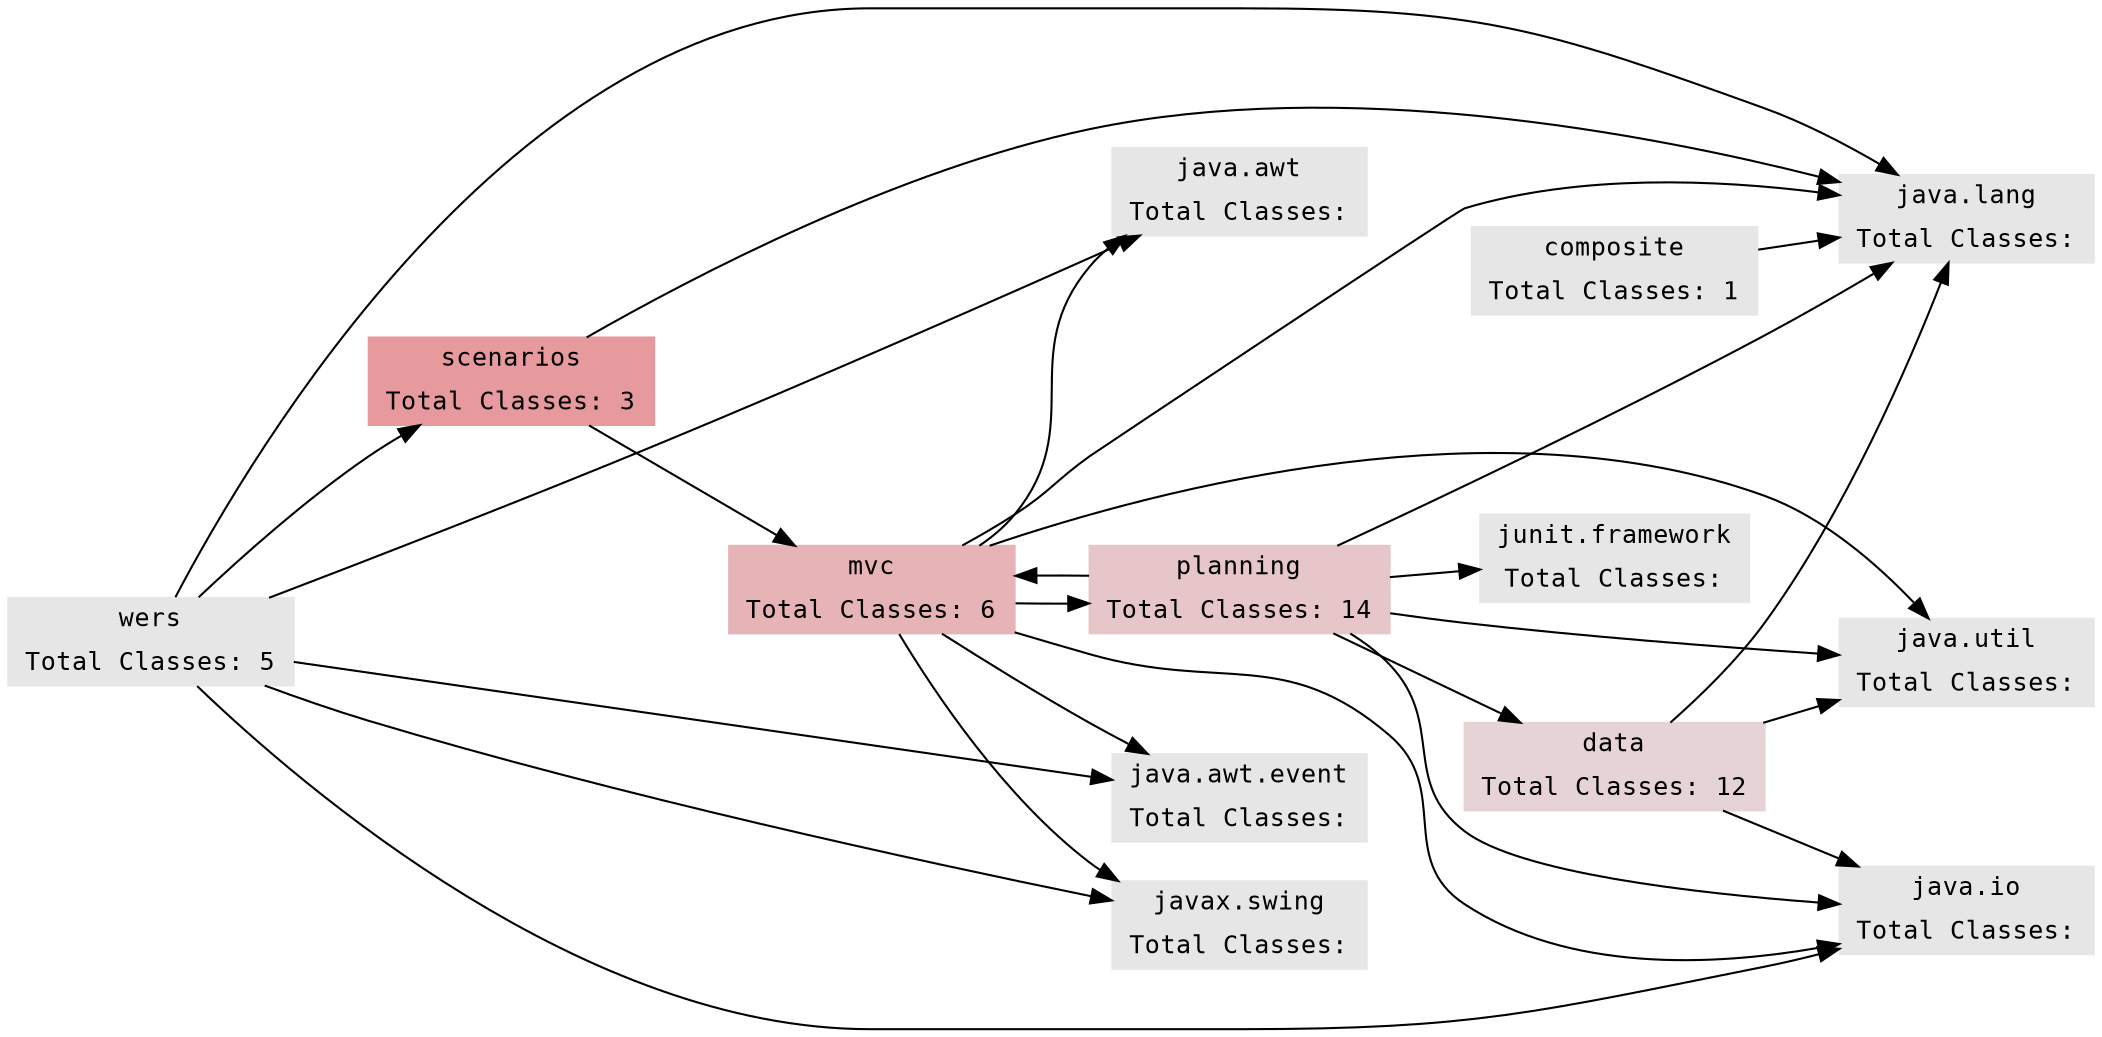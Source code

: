 
digraph g {
        graph [
	    rankdir = "LR"
	];
	node [
	    fontsize = "12"
	    fontname = "Courier"
	    shape = "ellipse"
	];
	edge[];
	"composite" [
        label="composite | Total Classes: 1"
	shape="record"
	color=".99 0 .9"
	style=filled
    ];
    "composite" -> "java.lang"
    "data" [
        label="data | Total Classes: 12"
	shape="record"
	color=".99 0.08 .9"
	style=filled
    ];
    "data" -> "java.io"
    "data" -> "java.lang"
    "data" -> "java.util"
    "java.awt" [
        label="java.awt | Total Classes: "
	shape="record"
	color=".99 0.0 .9"
	style=filled
    ];
    "java.awt.event" [
        label="java.awt.event | Total Classes: "
	shape="record"
	color=".99 0.0 .9"
	style=filled
    ];
    "java.io" [
        label="java.io | Total Classes: "
	shape="record"
	color=".99 0.0 .9"
	style=filled
    ];
    "java.lang" [
        label="java.lang | Total Classes: "
	shape="record"
	color=".99 0.0 .9"
	style=filled
    ];
    "java.util" [
        label="java.util | Total Classes: "
	shape="record"
	color=".99 0.0 .9"
	style=filled
    ];
    "javax.swing" [
        label="javax.swing | Total Classes: "
	shape="record"
	color=".99 0.0 .9"
	style=filled
    ];
    "junit.framework" [
        label="junit.framework | Total Classes: "
	shape="record"
	color=".99 0.0 .9"
	style=filled
    ];
    "mvc" [
        label="mvc | Total Classes: 6"
	shape="record"
	color=".99 0.22 .9"
	style=filled
    ];
    "mvc" -> "java.awt"
    "mvc" -> "java.awt.event"
    "mvc" -> "java.io"
    "mvc" -> "java.lang"
    "mvc" -> "java.util"
    "mvc" -> "javax.swing"
    "mvc" -> "planning"
    "planning" [
        label="planning | Total Classes: 14"
	shape="record"
	color=".99 0.14 .9"
	style=filled
    ];
    "planning" -> "data"
    "planning" -> "java.io"
    "planning" -> "java.lang"
    "planning" -> "java.util"
    "planning" -> "junit.framework"
    "planning" -> "mvc"
    "scenarios" [
        label="scenarios | Total Classes: 3"
	shape="record"
	color=".99 0.33 .9"
	style=filled
    ];
    "scenarios" -> "java.lang"
    "scenarios" -> "mvc"
    "wers" [
        label="wers | Total Classes: 5"
	shape="record"
	color=".99 0 .9"
	style=filled
    ];
    "wers" -> "java.awt"
    "wers" -> "java.awt.event"
    "wers" -> "java.io"
    "wers" -> "java.lang"
    "wers" -> "javax.swing"
    "wers" -> "scenarios"
    
}
